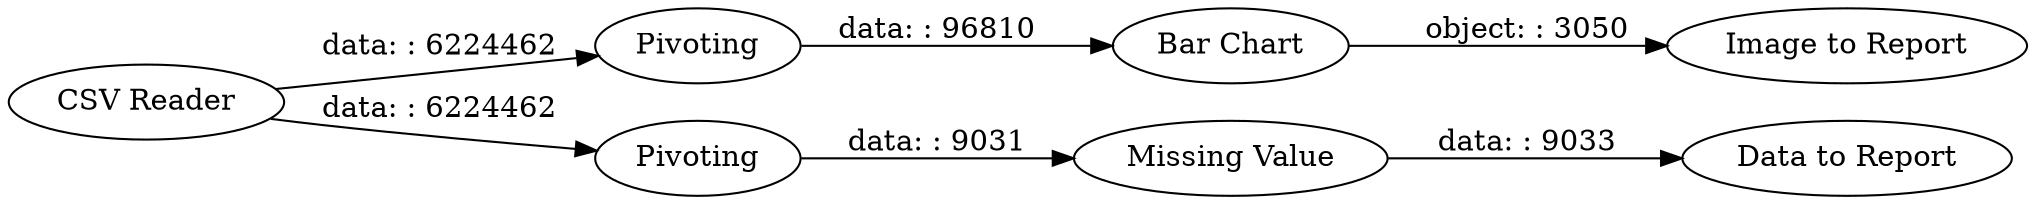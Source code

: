 digraph {
	"-7681926175821947616_6" [label="Data to Report"]
	"-7681926175821947616_9" [label="Image to Report"]
	"-7681926175821947616_1" [label="CSV Reader"]
	"-7681926175821947616_5" [label="Missing Value"]
	"-7681926175821947616_8" [label="Bar Chart"]
	"-7681926175821947616_3" [label=Pivoting]
	"-7681926175821947616_2" [label=Pivoting]
	"-7681926175821947616_3" -> "-7681926175821947616_8" [label="data: : 96810"]
	"-7681926175821947616_8" -> "-7681926175821947616_9" [label="object: : 3050"]
	"-7681926175821947616_1" -> "-7681926175821947616_3" [label="data: : 6224462"]
	"-7681926175821947616_1" -> "-7681926175821947616_2" [label="data: : 6224462"]
	"-7681926175821947616_5" -> "-7681926175821947616_6" [label="data: : 9033"]
	"-7681926175821947616_2" -> "-7681926175821947616_5" [label="data: : 9031"]
	rankdir=LR
}

